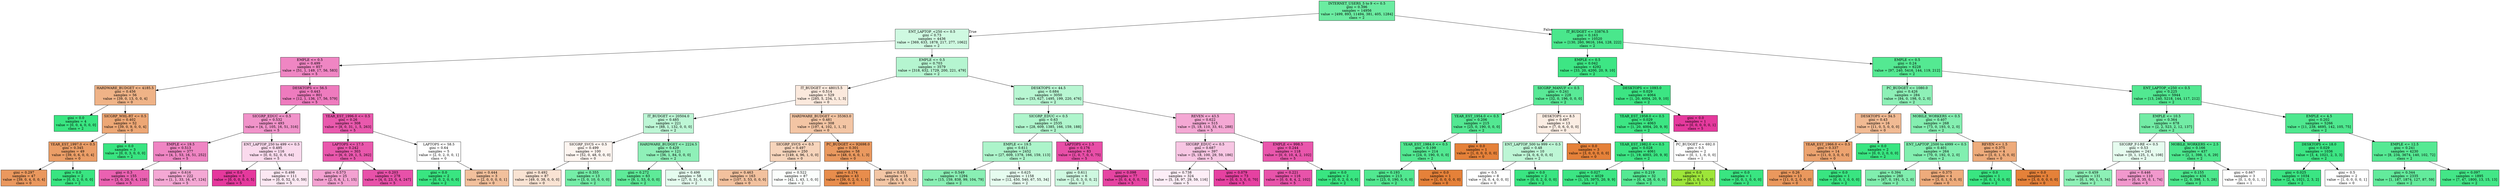 digraph Tree {
node [shape=box, style="filled", color="black"] ;
0 [label="INTERNET_USERS_5 to 9 <= 0.5\ngini = 0.396\nsamples = 14956\nvalue = [499, 893, 11494, 381, 405, 1284]\nclass = 2", fillcolor="#6beca1"] ;
1 [label="ENT_LAPTOP_<250 <= 0.5\ngini = 0.73\nsamples = 4436\nvalue = [369, 633, 1878, 217, 277, 1062]\nclass = 2", fillcolor="#cff9e1"] ;
0 -> 1 [labeldistance=2.5, labelangle=45, headlabel="True"] ;
2 [label="EMPLE <= 0.5\ngini = 0.499\nsamples = 857\nvalue = [51, 1, 149, 17, 56, 583]\nclass = 5", fillcolor="#ef86c3"] ;
1 -> 2 ;
3 [label="HARDWARE_BUDGET <= 4185.5\ngini = 0.456\nsamples = 56\nvalue = [39, 0, 13, 0, 0, 4]\nclass = 0", fillcolor="#efb387"] ;
2 -> 3 ;
4 [label="gini = 0.0\nsamples = 4\nvalue = [0, 0, 4, 0, 0, 0]\nclass = 2", fillcolor="#39e581"] ;
3 -> 4 ;
5 [label="SICGRP_WHL-RT <= 0.5\ngini = 0.402\nsamples = 52\nvalue = [39, 0, 9, 0, 0, 4]\nclass = 0", fillcolor="#eda775"] ;
3 -> 5 ;
6 [label="YEAR_EST_1997.0 <= 0.5\ngini = 0.345\nsamples = 49\nvalue = [39, 0, 6, 0, 0, 4]\nclass = 0", fillcolor="#eb9e67"] ;
5 -> 6 ;
7 [label="gini = 0.297\nsamples = 47\nvalue = [39, 0, 4, 0, 0, 4]\nclass = 0", fillcolor="#ea985e"] ;
6 -> 7 ;
8 [label="gini = 0.0\nsamples = 2\nvalue = [0, 0, 2, 0, 0, 0]\nclass = 2", fillcolor="#39e581"] ;
6 -> 8 ;
9 [label="gini = 0.0\nsamples = 3\nvalue = [0, 0, 3, 0, 0, 0]\nclass = 2", fillcolor="#39e581"] ;
5 -> 9 ;
10 [label="DESKTOPS <= 56.5\ngini = 0.443\nsamples = 801\nvalue = [12, 1, 136, 17, 56, 579]\nclass = 5", fillcolor="#ee7bbe"] ;
2 -> 10 ;
11 [label="SICGRP_EDUC <= 0.5\ngini = 0.532\nsamples = 493\nvalue = [4, 1, 105, 16, 51, 316]\nclass = 5", fillcolor="#f193ca"] ;
10 -> 11 ;
12 [label="EMPLE <= 19.5\ngini = 0.513\nsamples = 377\nvalue = [4, 1, 53, 16, 51, 252]\nclass = 5", fillcolor="#ef85c3"] ;
11 -> 12 ;
13 [label="gini = 0.3\nsamples = 155\nvalue = [3, 0, 20, 0, 4, 128]\nclass = 5", fillcolor="#ea61b1"] ;
12 -> 13 ;
14 [label="gini = 0.616\nsamples = 222\nvalue = [1, 1, 33, 16, 47, 124]\nclass = 5", fillcolor="#f4a8d4"] ;
12 -> 14 ;
15 [label="ENT_LAPTOP_250 to 499 <= 0.5\ngini = 0.495\nsamples = 116\nvalue = [0, 0, 52, 0, 0, 64]\nclass = 5", fillcolor="#fadaed"] ;
11 -> 15 ;
16 [label="gini = 0.0\nsamples = 5\nvalue = [0, 0, 0, 0, 0, 5]\nclass = 5", fillcolor="#e5399d"] ;
15 -> 16 ;
17 [label="gini = 0.498\nsamples = 111\nvalue = [0, 0, 52, 0, 0, 59]\nclass = 5", fillcolor="#fce8f3"] ;
15 -> 17 ;
18 [label="YEAR_EST_1996.0 <= 0.5\ngini = 0.26\nsamples = 308\nvalue = [8, 0, 31, 1, 5, 263]\nclass = 5", fillcolor="#e959ad"] ;
10 -> 18 ;
19 [label="LAPTOPS <= 17.5\ngini = 0.242\nsamples = 303\nvalue = [6, 0, 29, 1, 5, 262]\nclass = 5", fillcolor="#e957ac"] ;
18 -> 19 ;
20 [label="gini = 0.573\nsamples = 25\nvalue = [2, 0, 6, 1, 1, 15]\nclass = 5", fillcolor="#f3a1d1"] ;
19 -> 20 ;
21 [label="gini = 0.203\nsamples = 278\nvalue = [4, 0, 23, 0, 4, 247]\nclass = 5", fillcolor="#e851a9"] ;
19 -> 21 ;
22 [label="LAPTOPS <= 58.5\ngini = 0.64\nsamples = 5\nvalue = [2, 0, 2, 0, 0, 1]\nclass = 0", fillcolor="#ffffff"] ;
18 -> 22 ;
23 [label="gini = 0.0\nsamples = 2\nvalue = [0, 0, 2, 0, 0, 0]\nclass = 2", fillcolor="#39e581"] ;
22 -> 23 ;
24 [label="gini = 0.444\nsamples = 3\nvalue = [2, 0, 0, 0, 0, 1]\nclass = 0", fillcolor="#f2c09c"] ;
22 -> 24 ;
25 [label="EMPLE <= 0.5\ngini = 0.703\nsamples = 3579\nvalue = [318, 632, 1729, 200, 221, 479]\nclass = 2", fillcolor="#b5f5d0"] ;
1 -> 25 ;
26 [label="IT_BUDGET <= 48015.5\ngini = 0.514\nsamples = 529\nvalue = [285, 5, 234, 1, 1, 3]\nclass = 0", fillcolor="#fbe9dd"] ;
25 -> 26 ;
27 [label="IT_BUDGET <= 20504.0\ngini = 0.485\nsamples = 221\nvalue = [88, 1, 132, 0, 0, 0]\nclass = 2", fillcolor="#bdf6d5"] ;
26 -> 27 ;
28 [label="SICGRP_SVCS <= 0.5\ngini = 0.499\nsamples = 100\nvalue = [52, 0, 48, 0, 0, 0]\nclass = 0", fillcolor="#fdf5f0"] ;
27 -> 28 ;
29 [label="gini = 0.492\nsamples = 87\nvalue = [49, 0, 38, 0, 0, 0]\nclass = 0", fillcolor="#f9e3d3"] ;
28 -> 29 ;
30 [label="gini = 0.355\nsamples = 13\nvalue = [3, 0, 10, 0, 0, 0]\nclass = 2", fillcolor="#74eda7"] ;
28 -> 30 ;
31 [label="HARDWARE_BUDGET <= 2224.5\ngini = 0.429\nsamples = 121\nvalue = [36, 1, 84, 0, 0, 0]\nclass = 2", fillcolor="#8ff0b8"] ;
27 -> 31 ;
32 [label="gini = 0.272\nsamples = 63\nvalue = [9, 1, 53, 0, 0, 0]\nclass = 2", fillcolor="#5eea98"] ;
31 -> 32 ;
33 [label="gini = 0.498\nsamples = 58\nvalue = [27, 0, 31, 0, 0, 0]\nclass = 2", fillcolor="#e5fcef"] ;
31 -> 33 ;
34 [label="HARDWARE_BUDGET <= 35363.0\ngini = 0.481\nsamples = 308\nvalue = [197, 4, 102, 1, 1, 3]\nclass = 0", fillcolor="#f3c5a4"] ;
26 -> 34 ;
35 [label="SICGRP_SVCS <= 0.5\ngini = 0.497\nsamples = 250\nvalue = [149, 4, 96, 1, 0, 0]\nclass = 0", fillcolor="#f6d4bb"] ;
34 -> 35 ;
36 [label="gini = 0.463\nsamples = 163\nvalue = [107, 3, 53, 0, 0, 0]\nclass = 0", fillcolor="#f2c19e"] ;
35 -> 36 ;
37 [label="gini = 0.522\nsamples = 87\nvalue = [42, 1, 43, 1, 0, 0]\nclass = 2", fillcolor="#fbfefc"] ;
35 -> 37 ;
38 [label="PC_BUDGET <= 92698.0\ngini = 0.301\nsamples = 58\nvalue = [48, 0, 6, 0, 1, 3]\nclass = 0", fillcolor="#ea995f"] ;
34 -> 38 ;
39 [label="gini = 0.174\nsamples = 43\nvalue = [39, 0, 2, 0, 1, 1]\nclass = 0", fillcolor="#e88d4c"] ;
38 -> 39 ;
40 [label="gini = 0.551\nsamples = 15\nvalue = [9, 0, 4, 0, 0, 2]\nclass = 0", fillcolor="#f3c6a5"] ;
38 -> 40 ;
41 [label="DESKTOPS <= 44.5\ngini = 0.684\nsamples = 3050\nvalue = [33, 627, 1495, 199, 220, 476]\nclass = 2", fillcolor="#b8f6d2"] ;
25 -> 41 ;
42 [label="SICGRP_EDUC <= 0.5\ngini = 0.63\nsamples = 2535\nvalue = [28, 609, 1385, 166, 159, 188]\nclass = 2", fillcolor="#aff5cc"] ;
41 -> 42 ;
43 [label="EMPLE <= 19.5\ngini = 0.611\nsamples = 2452\nvalue = [27, 609, 1378, 166, 159, 113]\nclass = 2", fillcolor="#acf4ca"] ;
42 -> 43 ;
44 [label="gini = 0.549\nsamples = 1294\nvalue = [15, 159, 838, 99, 104, 79]\nclass = 2", fillcolor="#89efb4"] ;
43 -> 44 ;
45 [label="gini = 0.625\nsamples = 1158\nvalue = [12, 450, 540, 67, 55, 34]\nclass = 2", fillcolor="#e6fcef"] ;
43 -> 45 ;
46 [label="LAPTOPS <= 1.5\ngini = 0.176\nsamples = 83\nvalue = [1, 0, 7, 0, 0, 75]\nclass = 5", fillcolor="#e84ea7"] ;
42 -> 46 ;
47 [label="gini = 0.611\nsamples = 6\nvalue = [1, 0, 3, 0, 0, 2]\nclass = 2", fillcolor="#cef8e0"] ;
46 -> 47 ;
48 [label="gini = 0.098\nsamples = 77\nvalue = [0, 0, 4, 0, 0, 73]\nclass = 5", fillcolor="#e644a2"] ;
46 -> 48 ;
49 [label="REVEN <= 43.5\ngini = 0.622\nsamples = 515\nvalue = [5, 18, 110, 33, 61, 288]\nclass = 5", fillcolor="#f4a8d4"] ;
41 -> 49 ;
50 [label="SICGRP_EDUC <= 0.5\ngini = 0.687\nsamples = 397\nvalue = [5, 18, 100, 29, 59, 186]\nclass = 5", fillcolor="#f7c6e3"] ;
49 -> 50 ;
51 [label="gini = 0.738\nsamples = 324\nvalue = [5, 18, 97, 29, 59, 116]\nclass = 5", fillcolor="#fdeef7"] ;
50 -> 51 ;
52 [label="gini = 0.079\nsamples = 73\nvalue = [0, 0, 3, 0, 0, 70]\nclass = 5", fillcolor="#e641a1"] ;
50 -> 52 ;
53 [label="EMPLE <= 998.5\ngini = 0.244\nsamples = 118\nvalue = [0, 0, 10, 4, 2, 102]\nclass = 5", fillcolor="#e956ac"] ;
49 -> 53 ;
54 [label="gini = 0.221\nsamples = 116\nvalue = [0, 0, 8, 4, 2, 102]\nclass = 5", fillcolor="#e853aa"] ;
53 -> 54 ;
55 [label="gini = 0.0\nsamples = 2\nvalue = [0, 0, 2, 0, 0, 0]\nclass = 2", fillcolor="#39e581"] ;
53 -> 55 ;
56 [label="IT_BUDGET <= 33876.5\ngini = 0.163\nsamples = 10520\nvalue = [130, 260, 9616, 164, 128, 222]\nclass = 2", fillcolor="#4ae78c"] ;
0 -> 56 [labeldistance=2.5, labelangle=-45, headlabel="False"] ;
57 [label="EMPLE <= 0.5\ngini = 0.042\nsamples = 4292\nvalue = [33, 20, 4200, 20, 9, 10]\nclass = 2", fillcolor="#3de684"] ;
56 -> 57 ;
58 [label="SICGRP_MANUF <= 0.5\ngini = 0.241\nsamples = 228\nvalue = [32, 0, 196, 0, 0, 0]\nclass = 2", fillcolor="#59e996"] ;
57 -> 58 ;
59 [label="YEAR_EST_1954.0 <= 0.5\ngini = 0.206\nsamples = 215\nvalue = [25, 0, 190, 0, 0, 0]\nclass = 2", fillcolor="#53e892"] ;
58 -> 59 ;
60 [label="YEAR_EST_1984.0 <= 0.5\ngini = 0.199\nsamples = 214\nvalue = [24, 0, 190, 0, 0, 0]\nclass = 2", fillcolor="#52e891"] ;
59 -> 60 ;
61 [label="gini = 0.193\nsamples = 213\nvalue = [23, 0, 190, 0, 0, 0]\nclass = 2", fillcolor="#51e890"] ;
60 -> 61 ;
62 [label="gini = 0.0\nsamples = 1\nvalue = [1, 0, 0, 0, 0, 0]\nclass = 0", fillcolor="#e58139"] ;
60 -> 62 ;
63 [label="gini = 0.0\nsamples = 1\nvalue = [1, 0, 0, 0, 0, 0]\nclass = 0", fillcolor="#e58139"] ;
59 -> 63 ;
64 [label="DESKTOPS <= 8.5\ngini = 0.497\nsamples = 13\nvalue = [7, 0, 6, 0, 0, 0]\nclass = 0", fillcolor="#fbede3"] ;
58 -> 64 ;
65 [label="ENT_LAPTOP_500 to 999 <= 0.5\ngini = 0.48\nsamples = 10\nvalue = [4, 0, 6, 0, 0, 0]\nclass = 2", fillcolor="#bdf6d5"] ;
64 -> 65 ;
66 [label="gini = 0.5\nsamples = 8\nvalue = [4, 0, 4, 0, 0, 0]\nclass = 0", fillcolor="#ffffff"] ;
65 -> 66 ;
67 [label="gini = 0.0\nsamples = 2\nvalue = [0, 0, 2, 0, 0, 0]\nclass = 2", fillcolor="#39e581"] ;
65 -> 67 ;
68 [label="gini = 0.0\nsamples = 3\nvalue = [3, 0, 0, 0, 0, 0]\nclass = 0", fillcolor="#e58139"] ;
64 -> 68 ;
69 [label="DESKTOPS <= 1093.0\ngini = 0.029\nsamples = 4064\nvalue = [1, 20, 4004, 20, 9, 10]\nclass = 2", fillcolor="#3ce583"] ;
57 -> 69 ;
70 [label="YEAR_EST_1958.0 <= 0.5\ngini = 0.029\nsamples = 4063\nvalue = [1, 20, 4004, 20, 9, 9]\nclass = 2", fillcolor="#3ce583"] ;
69 -> 70 ;
71 [label="YEAR_EST_1982.0 <= 0.5\ngini = 0.028\nsamples = 4061\nvalue = [1, 19, 4003, 20, 9, 9]\nclass = 2", fillcolor="#3ce583"] ;
70 -> 71 ;
72 [label="gini = 0.027\nsamples = 4029\nvalue = [1, 15, 3975, 20, 9, 9]\nclass = 2", fillcolor="#3ce583"] ;
71 -> 72 ;
73 [label="gini = 0.219\nsamples = 32\nvalue = [0, 4, 28, 0, 0, 0]\nclass = 2", fillcolor="#55e993"] ;
71 -> 73 ;
74 [label="PC_BUDGET <= 692.0\ngini = 0.5\nsamples = 2\nvalue = [0, 1, 1, 0, 0, 0]\nclass = 1", fillcolor="#ffffff"] ;
70 -> 74 ;
75 [label="gini = 0.0\nsamples = 1\nvalue = [0, 1, 0, 0, 0, 0]\nclass = 1", fillcolor="#9de539"] ;
74 -> 75 ;
76 [label="gini = 0.0\nsamples = 1\nvalue = [0, 0, 1, 0, 0, 0]\nclass = 2", fillcolor="#39e581"] ;
74 -> 76 ;
77 [label="gini = 0.0\nsamples = 1\nvalue = [0, 0, 0, 0, 0, 1]\nclass = 5", fillcolor="#e5399d"] ;
69 -> 77 ;
78 [label="EMPLE <= 0.5\ngini = 0.24\nsamples = 6228\nvalue = [97, 240, 5416, 144, 119, 212]\nclass = 2", fillcolor="#54e992"] ;
56 -> 78 ;
79 [label="PC_BUDGET <= 1080.0\ngini = 0.426\nsamples = 284\nvalue = [84, 0, 198, 0, 2, 0]\nclass = 2", fillcolor="#8ef0b7"] ;
78 -> 79 ;
80 [label="DESKTOPS <= 34.5\ngini = 0.43\nsamples = 16\nvalue = [11, 0, 5, 0, 0, 0]\nclass = 0", fillcolor="#f1ba93"] ;
79 -> 80 ;
81 [label="YEAR_EST_1966.0 <= 0.5\ngini = 0.337\nsamples = 14\nvalue = [11, 0, 3, 0, 0, 0]\nclass = 0", fillcolor="#eca36f"] ;
80 -> 81 ;
82 [label="gini = 0.26\nsamples = 13\nvalue = [11, 0, 2, 0, 0, 0]\nclass = 0", fillcolor="#ea985d"] ;
81 -> 82 ;
83 [label="gini = 0.0\nsamples = 1\nvalue = [0, 0, 1, 0, 0, 0]\nclass = 2", fillcolor="#39e581"] ;
81 -> 83 ;
84 [label="gini = 0.0\nsamples = 2\nvalue = [0, 0, 2, 0, 0, 0]\nclass = 2", fillcolor="#39e581"] ;
80 -> 84 ;
85 [label="MOBILE_WORKERS <= 0.5\ngini = 0.407\nsamples = 268\nvalue = [73, 0, 193, 0, 2, 0]\nclass = 2", fillcolor="#85efb1"] ;
79 -> 85 ;
86 [label="ENT_LAPTOP_2500 to 4999 <= 0.5\ngini = 0.401\nsamples = 264\nvalue = [70, 0, 192, 0, 2, 0]\nclass = 2", fillcolor="#82efb0"] ;
85 -> 86 ;
87 [label="gini = 0.394\nsamples = 260\nvalue = [67, 0, 191, 0, 2, 0]\nclass = 2", fillcolor="#80eeae"] ;
86 -> 87 ;
88 [label="gini = 0.375\nsamples = 4\nvalue = [3, 0, 1, 0, 0, 0]\nclass = 0", fillcolor="#eeab7b"] ;
86 -> 88 ;
89 [label="REVEN <= 1.5\ngini = 0.375\nsamples = 4\nvalue = [3, 0, 1, 0, 0, 0]\nclass = 0", fillcolor="#eeab7b"] ;
85 -> 89 ;
90 [label="gini = 0.0\nsamples = 1\nvalue = [0, 0, 1, 0, 0, 0]\nclass = 2", fillcolor="#39e581"] ;
89 -> 90 ;
91 [label="gini = 0.0\nsamples = 3\nvalue = [3, 0, 0, 0, 0, 0]\nclass = 0", fillcolor="#e58139"] ;
89 -> 91 ;
92 [label="ENT_LAPTOP_<250 <= 0.5\ngini = 0.225\nsamples = 5944\nvalue = [13, 240, 5218, 144, 117, 212]\nclass = 2", fillcolor="#52e891"] ;
78 -> 92 ;
93 [label="EMPLE <= 10.5\ngini = 0.364\nsamples = 678\nvalue = [2, 2, 523, 2, 12, 137]\nclass = 2", fillcolor="#72eca5"] ;
92 -> 93 ;
94 [label="SICGRP_F-I-RE <= 0.5\ngini = 0.53\nsamples = 241\nvalue = [0, 1, 125, 1, 6, 108]\nclass = 2", fillcolor="#e6fcef"] ;
93 -> 94 ;
95 [label="gini = 0.459\nsamples = 131\nvalue = [0, 1, 90, 1, 5, 34]\nclass = 2", fillcolor="#8df0b6"] ;
94 -> 95 ;
96 [label="gini = 0.446\nsamples = 110\nvalue = [0, 0, 35, 0, 1, 74]\nclass = 5", fillcolor="#f198cc"] ;
94 -> 96 ;
97 [label="MOBILE_WORKERS <= 2.5\ngini = 0.166\nsamples = 437\nvalue = [2, 1, 398, 1, 6, 29]\nclass = 2", fillcolor="#4ce78d"] ;
93 -> 97 ;
98 [label="gini = 0.155\nsamples = 434\nvalue = [2, 0, 398, 1, 5, 28]\nclass = 2", fillcolor="#4be78c"] ;
97 -> 98 ;
99 [label="gini = 0.667\nsamples = 3\nvalue = [0, 1, 0, 0, 1, 1]\nclass = 1", fillcolor="#ffffff"] ;
97 -> 99 ;
100 [label="EMPLE <= 4.5\ngini = 0.202\nsamples = 5266\nvalue = [11, 238, 4695, 142, 105, 75]\nclass = 2", fillcolor="#4fe88f"] ;
92 -> 100 ;
101 [label="DESKTOPS <= 18.0\ngini = 0.029\nsamples = 1036\nvalue = [3, 4, 1021, 2, 3, 3]\nclass = 2", fillcolor="#3ce583"] ;
100 -> 101 ;
102 [label="gini = 0.025\nsamples = 1034\nvalue = [2, 4, 1021, 2, 3, 2]\nclass = 2", fillcolor="#3be583"] ;
101 -> 102 ;
103 [label="gini = 0.5\nsamples = 2\nvalue = [1, 0, 0, 0, 0, 1]\nclass = 0", fillcolor="#ffffff"] ;
101 -> 103 ;
104 [label="EMPLE <= 12.5\ngini = 0.241\nsamples = 4230\nvalue = [8, 234, 3674, 140, 102, 72]\nclass = 2", fillcolor="#55e993"] ;
100 -> 104 ;
105 [label="gini = 0.344\nsamples = 2335\nvalue = [1, 187, 1874, 127, 87, 59]\nclass = 2", fillcolor="#63eb9c"] ;
104 -> 105 ;
106 [label="gini = 0.097\nsamples = 1895\nvalue = [7, 47, 1800, 13, 15, 13]\nclass = 2", fillcolor="#43e687"] ;
104 -> 106 ;
}